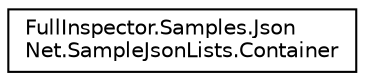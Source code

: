 digraph "Graphical Class Hierarchy"
{
  edge [fontname="Helvetica",fontsize="10",labelfontname="Helvetica",labelfontsize="10"];
  node [fontname="Helvetica",fontsize="10",shape=record];
  rankdir="LR";
  Node1 [label="FullInspector.Samples.Json\lNet.SampleJsonLists.Container",height=0.2,width=0.4,color="black", fillcolor="white", style="filled",URL="$struct_full_inspector_1_1_samples_1_1_json_net_1_1_sample_json_lists_1_1_container.html"];
}
